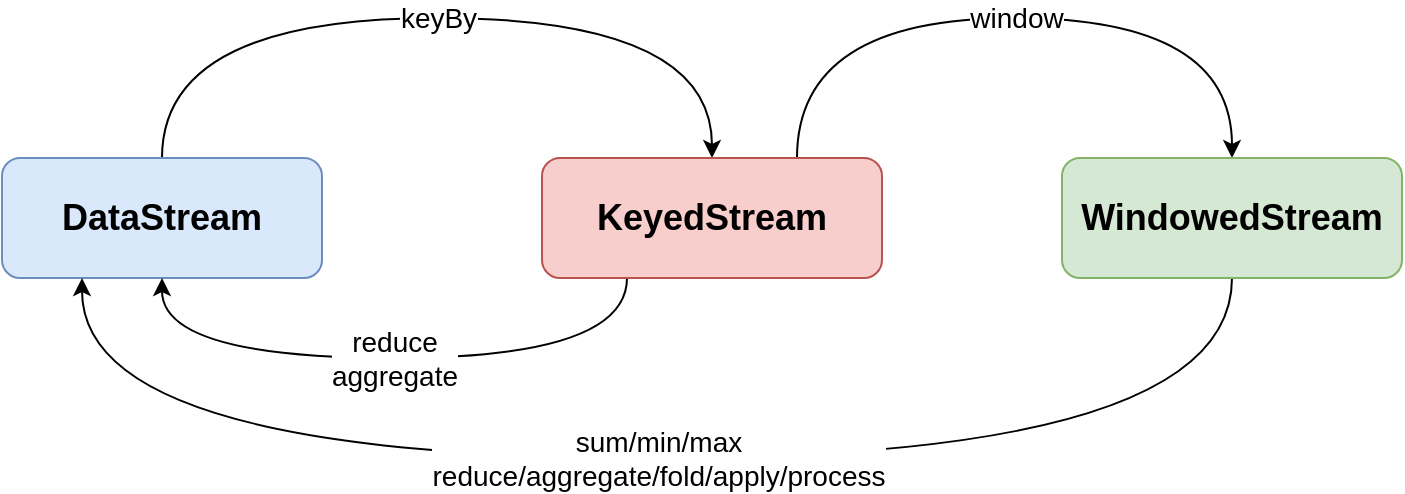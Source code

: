 <mxfile version="14.1.8" type="github">
  <diagram id="5-ym-jHQ_HLjw8fe3Hp3" name="Page-1">
    <mxGraphModel dx="782" dy="475" grid="0" gridSize="10" guides="1" tooltips="1" connect="1" arrows="1" fold="1" page="1" pageScale="1" pageWidth="827" pageHeight="1169" math="0" shadow="0">
      <root>
        <mxCell id="0" />
        <mxCell id="1" parent="0" />
        <mxCell id="UYY9WWWykA_fP7H2g1s5-26" value="&lt;font color=&quot;#000000&quot; style=&quot;font-size: 14px;&quot;&gt;keyBy&lt;/font&gt;" style="edgeStyle=orthogonalEdgeStyle;curved=1;orthogonalLoop=1;jettySize=auto;html=1;exitX=0.5;exitY=0;exitDx=0;exitDy=0;entryX=0.5;entryY=0;entryDx=0;entryDy=0;fontColor=#FFFFFF;labelPosition=center;verticalLabelPosition=middle;align=center;verticalAlign=middle;fontSize=14;" parent="1" source="UYY9WWWykA_fP7H2g1s5-1" target="UYY9WWWykA_fP7H2g1s5-2" edge="1">
          <mxGeometry relative="1" as="geometry">
            <Array as="points">
              <mxPoint x="130" y="150" />
              <mxPoint x="405" y="150" />
            </Array>
          </mxGeometry>
        </mxCell>
        <mxCell id="UYY9WWWykA_fP7H2g1s5-1" value="&lt;font style=&quot;font-size: 18px&quot;&gt;&lt;b&gt;DataStream&lt;/b&gt;&lt;/font&gt;" style="rounded=1;whiteSpace=wrap;html=1;fillColor=#dae8fc;strokeColor=#6c8ebf;" parent="1" vertex="1">
          <mxGeometry x="50" y="220" width="160" height="60" as="geometry" />
        </mxCell>
        <mxCell id="UYY9WWWykA_fP7H2g1s5-27" value="window" style="edgeStyle=orthogonalEdgeStyle;curved=1;orthogonalLoop=1;jettySize=auto;html=1;exitX=0.75;exitY=0;exitDx=0;exitDy=0;entryX=0.5;entryY=0;entryDx=0;entryDy=0;fontSize=14;" parent="1" source="UYY9WWWykA_fP7H2g1s5-2" target="UYY9WWWykA_fP7H2g1s5-3" edge="1">
          <mxGeometry relative="1" as="geometry">
            <Array as="points">
              <mxPoint x="448" y="150" />
              <mxPoint x="665" y="150" />
            </Array>
          </mxGeometry>
        </mxCell>
        <mxCell id="UYY9WWWykA_fP7H2g1s5-28" value="reduce&lt;br&gt;aggregate" style="edgeStyle=orthogonalEdgeStyle;curved=1;orthogonalLoop=1;jettySize=auto;html=1;exitX=0.25;exitY=1;exitDx=0;exitDy=0;entryX=0.5;entryY=1;entryDx=0;entryDy=0;fontSize=14;fontColor=#000000;" parent="1" source="UYY9WWWykA_fP7H2g1s5-2" target="UYY9WWWykA_fP7H2g1s5-1" edge="1">
          <mxGeometry relative="1" as="geometry">
            <Array as="points">
              <mxPoint x="363" y="320" />
              <mxPoint x="130" y="320" />
            </Array>
          </mxGeometry>
        </mxCell>
        <mxCell id="UYY9WWWykA_fP7H2g1s5-2" value="&lt;font style=&quot;font-size: 18px&quot;&gt;&lt;b&gt;KeyedStream&lt;/b&gt;&lt;/font&gt;" style="rounded=1;whiteSpace=wrap;html=1;fillColor=#f8cecc;strokeColor=#b85450;" parent="1" vertex="1">
          <mxGeometry x="320" y="220" width="170" height="60" as="geometry" />
        </mxCell>
        <mxCell id="UYY9WWWykA_fP7H2g1s5-30" value="sum/min/max&lt;br&gt;reduce/aggregate/fold/apply/process" style="edgeStyle=orthogonalEdgeStyle;curved=1;orthogonalLoop=1;jettySize=auto;html=1;exitX=0.5;exitY=1;exitDx=0;exitDy=0;entryX=0.25;entryY=1;entryDx=0;entryDy=0;fontSize=14;fontColor=#000000;" parent="1" source="UYY9WWWykA_fP7H2g1s5-3" target="UYY9WWWykA_fP7H2g1s5-1" edge="1">
          <mxGeometry relative="1" as="geometry">
            <Array as="points">
              <mxPoint x="665" y="370" />
              <mxPoint x="90" y="370" />
            </Array>
          </mxGeometry>
        </mxCell>
        <mxCell id="UYY9WWWykA_fP7H2g1s5-3" value="&lt;font style=&quot;font-size: 18px&quot;&gt;&lt;b&gt;WindowedStream&lt;/b&gt;&lt;/font&gt;" style="rounded=1;whiteSpace=wrap;html=1;fillColor=#d5e8d4;strokeColor=#82b366;" parent="1" vertex="1">
          <mxGeometry x="580" y="220" width="170" height="60" as="geometry" />
        </mxCell>
      </root>
    </mxGraphModel>
  </diagram>
</mxfile>
